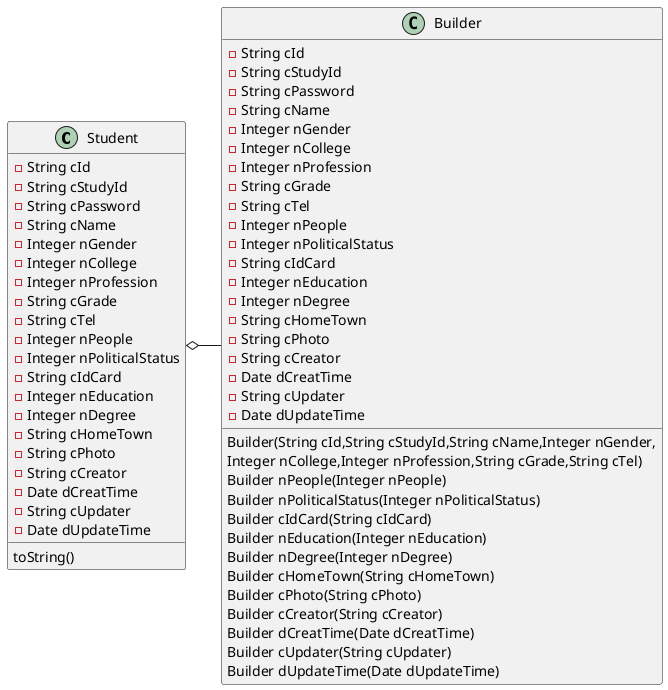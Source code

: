@startuml
class Student{
-String cId
-String cStudyId
-String cPassword
-String cName
-Integer nGender
-Integer nCollege
-Integer nProfession
-String cGrade
-String cTel
-Integer nPeople
-Integer nPoliticalStatus
-String cIdCard
-Integer nEducation
-Integer nDegree
-String cHomeTown
-String cPhoto
-String cCreator
-Date dCreatTime
-String cUpdater
-Date dUpdateTime
toString()
}
class Builder{
-String cId
-String cStudyId
-String cPassword
-String cName
-Integer nGender
-Integer nCollege
-Integer nProfession
-String cGrade
-String cTel
-Integer nPeople
-Integer nPoliticalStatus
-String cIdCard
-Integer nEducation
-Integer nDegree
-String cHomeTown
-String cPhoto
-String cCreator
-Date dCreatTime
-String cUpdater
-Date dUpdateTime
Builder(String cId,String cStudyId,String cName,Integer nGender,
Integer nCollege,Integer nProfession,String cGrade,String cTel)
Builder nPeople(Integer nPeople)
Builder nPoliticalStatus(Integer nPoliticalStatus)
Builder cIdCard(String cIdCard)
Builder nEducation(Integer nEducation)
Builder nDegree(Integer nDegree)
Builder cHomeTown(String cHomeTown)
Builder cPhoto(String cPhoto)
Builder cCreator(String cCreator)
Builder dCreatTime(Date dCreatTime)
Builder cUpdater(String cUpdater)
Builder dUpdateTime(Date dUpdateTime)
}
Student o- Builder
@enduml
